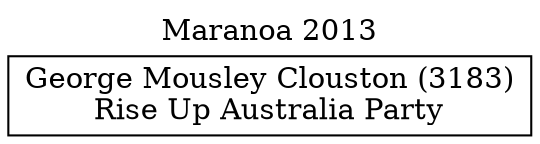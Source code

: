 // House preference flow
digraph "George Mousley Clouston (3183)_Maranoa_2013" {
	graph [label="Maranoa 2013" labelloc=t mclimit=10]
	node [shape=box]
	"George Mousley Clouston (3183)" [label="George Mousley Clouston (3183)
Rise Up Australia Party"]
}
